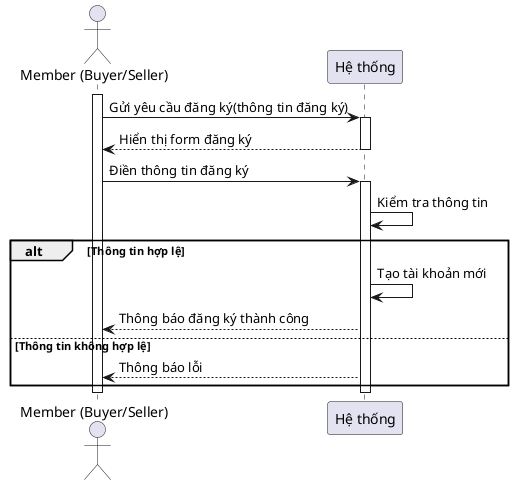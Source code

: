 @startuml   
actor "Member (Buyer/Seller)" as Member
participant "Hệ thống" as System

activate Member
Member -> System: Gửi yêu cầu đăng ký(thông tin đăng ký)
activate System
System --> Member: Hiển thị form đăng ký
deactivate System
Member -> System: Điền thông tin đăng ký
activate System
System -> System: Kiểm tra thông tin
alt Thông tin hợp lệ
    System -> System: Tạo tài khoản mới
    System --> Member: Thông báo đăng ký thành công
else Thông tin không hợp lệ
    System --> Member: Thông báo lỗi
end
deactivate System
deactivate Member

@enduml